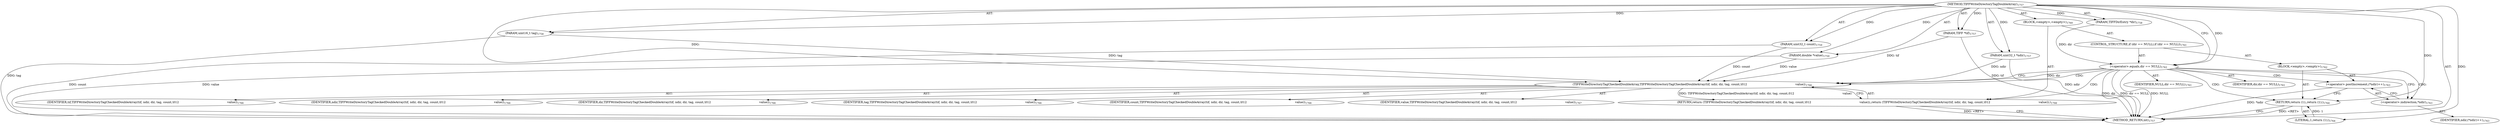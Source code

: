 digraph "TIFFWriteDirectoryTagDoubleArray" {  
"68676" [label = <(METHOD,TIFFWriteDirectoryTagDoubleArray)<SUB>1757</SUB>> ]
"68677" [label = <(PARAM,TIFF *tif)<SUB>1757</SUB>> ]
"68678" [label = <(PARAM,uint32_t *ndir)<SUB>1757</SUB>> ]
"68679" [label = <(PARAM,TIFFDirEntry *dir)<SUB>1758</SUB>> ]
"68680" [label = <(PARAM,uint16_t tag)<SUB>1758</SUB>> ]
"68681" [label = <(PARAM,uint32_t count)<SUB>1759</SUB>> ]
"68682" [label = <(PARAM,double *value)<SUB>1759</SUB>> ]
"68683" [label = <(BLOCK,&lt;empty&gt;,&lt;empty&gt;)<SUB>1760</SUB>> ]
"68684" [label = <(CONTROL_STRUCTURE,if (dir == NULL),if (dir == NULL))<SUB>1761</SUB>> ]
"68685" [label = <(&lt;operator&gt;.equals,dir == NULL)<SUB>1761</SUB>> ]
"68686" [label = <(IDENTIFIER,dir,dir == NULL)<SUB>1761</SUB>> ]
"68687" [label = <(IDENTIFIER,NULL,dir == NULL)<SUB>1761</SUB>> ]
"68688" [label = <(BLOCK,&lt;empty&gt;,&lt;empty&gt;)<SUB>1762</SUB>> ]
"68689" [label = <(&lt;operator&gt;.postIncrement,(*ndir)++)<SUB>1763</SUB>> ]
"68690" [label = <(&lt;operator&gt;.indirection,*ndir)<SUB>1763</SUB>> ]
"68691" [label = <(IDENTIFIER,ndir,(*ndir)++)<SUB>1763</SUB>> ]
"68692" [label = <(RETURN,return (1);,return (1);)<SUB>1764</SUB>> ]
"68693" [label = <(LITERAL,1,return (1);)<SUB>1764</SUB>> ]
"68694" [label = <(RETURN,return (TIFFWriteDirectoryTagCheckedDoubleArray(tif, ndir, dir, tag, count,\012                                                    value));,return (TIFFWriteDirectoryTagCheckedDoubleArray(tif, ndir, dir, tag, count,\012                                                    value));)<SUB>1766</SUB>> ]
"68695" [label = <(TIFFWriteDirectoryTagCheckedDoubleArray,TIFFWriteDirectoryTagCheckedDoubleArray(tif, ndir, dir, tag, count,\012                                                    value))<SUB>1766</SUB>> ]
"68696" [label = <(IDENTIFIER,tif,TIFFWriteDirectoryTagCheckedDoubleArray(tif, ndir, dir, tag, count,\012                                                    value))<SUB>1766</SUB>> ]
"68697" [label = <(IDENTIFIER,ndir,TIFFWriteDirectoryTagCheckedDoubleArray(tif, ndir, dir, tag, count,\012                                                    value))<SUB>1766</SUB>> ]
"68698" [label = <(IDENTIFIER,dir,TIFFWriteDirectoryTagCheckedDoubleArray(tif, ndir, dir, tag, count,\012                                                    value))<SUB>1766</SUB>> ]
"68699" [label = <(IDENTIFIER,tag,TIFFWriteDirectoryTagCheckedDoubleArray(tif, ndir, dir, tag, count,\012                                                    value))<SUB>1766</SUB>> ]
"68700" [label = <(IDENTIFIER,count,TIFFWriteDirectoryTagCheckedDoubleArray(tif, ndir, dir, tag, count,\012                                                    value))<SUB>1766</SUB>> ]
"68701" [label = <(IDENTIFIER,value,TIFFWriteDirectoryTagCheckedDoubleArray(tif, ndir, dir, tag, count,\012                                                    value))<SUB>1767</SUB>> ]
"68702" [label = <(METHOD_RETURN,int)<SUB>1757</SUB>> ]
  "68676" -> "68677"  [ label = "AST: "] 
  "68676" -> "68678"  [ label = "AST: "] 
  "68676" -> "68679"  [ label = "AST: "] 
  "68676" -> "68680"  [ label = "AST: "] 
  "68676" -> "68681"  [ label = "AST: "] 
  "68676" -> "68682"  [ label = "AST: "] 
  "68676" -> "68683"  [ label = "AST: "] 
  "68676" -> "68702"  [ label = "AST: "] 
  "68683" -> "68684"  [ label = "AST: "] 
  "68683" -> "68694"  [ label = "AST: "] 
  "68684" -> "68685"  [ label = "AST: "] 
  "68684" -> "68688"  [ label = "AST: "] 
  "68685" -> "68686"  [ label = "AST: "] 
  "68685" -> "68687"  [ label = "AST: "] 
  "68688" -> "68689"  [ label = "AST: "] 
  "68688" -> "68692"  [ label = "AST: "] 
  "68689" -> "68690"  [ label = "AST: "] 
  "68690" -> "68691"  [ label = "AST: "] 
  "68692" -> "68693"  [ label = "AST: "] 
  "68694" -> "68695"  [ label = "AST: "] 
  "68695" -> "68696"  [ label = "AST: "] 
  "68695" -> "68697"  [ label = "AST: "] 
  "68695" -> "68698"  [ label = "AST: "] 
  "68695" -> "68699"  [ label = "AST: "] 
  "68695" -> "68700"  [ label = "AST: "] 
  "68695" -> "68701"  [ label = "AST: "] 
  "68694" -> "68702"  [ label = "CFG: "] 
  "68685" -> "68690"  [ label = "CFG: "] 
  "68685" -> "68695"  [ label = "CFG: "] 
  "68695" -> "68694"  [ label = "CFG: "] 
  "68689" -> "68692"  [ label = "CFG: "] 
  "68692" -> "68702"  [ label = "CFG: "] 
  "68690" -> "68689"  [ label = "CFG: "] 
  "68676" -> "68685"  [ label = "CFG: "] 
  "68692" -> "68702"  [ label = "DDG: &lt;RET&gt;"] 
  "68694" -> "68702"  [ label = "DDG: &lt;RET&gt;"] 
  "68677" -> "68702"  [ label = "DDG: tif"] 
  "68678" -> "68702"  [ label = "DDG: ndir"] 
  "68680" -> "68702"  [ label = "DDG: tag"] 
  "68681" -> "68702"  [ label = "DDG: count"] 
  "68682" -> "68702"  [ label = "DDG: value"] 
  "68685" -> "68702"  [ label = "DDG: dir"] 
  "68685" -> "68702"  [ label = "DDG: dir == NULL"] 
  "68689" -> "68702"  [ label = "DDG: *ndir"] 
  "68685" -> "68702"  [ label = "DDG: NULL"] 
  "68676" -> "68677"  [ label = "DDG: "] 
  "68676" -> "68678"  [ label = "DDG: "] 
  "68676" -> "68679"  [ label = "DDG: "] 
  "68676" -> "68680"  [ label = "DDG: "] 
  "68676" -> "68681"  [ label = "DDG: "] 
  "68676" -> "68682"  [ label = "DDG: "] 
  "68695" -> "68694"  [ label = "DDG: TIFFWriteDirectoryTagCheckedDoubleArray(tif, ndir, dir, tag, count,\012                                                    value)"] 
  "68679" -> "68685"  [ label = "DDG: dir"] 
  "68676" -> "68685"  [ label = "DDG: "] 
  "68693" -> "68692"  [ label = "DDG: 1"] 
  "68676" -> "68692"  [ label = "DDG: "] 
  "68677" -> "68695"  [ label = "DDG: tif"] 
  "68676" -> "68695"  [ label = "DDG: "] 
  "68678" -> "68695"  [ label = "DDG: ndir"] 
  "68685" -> "68695"  [ label = "DDG: dir"] 
  "68680" -> "68695"  [ label = "DDG: tag"] 
  "68681" -> "68695"  [ label = "DDG: count"] 
  "68682" -> "68695"  [ label = "DDG: value"] 
  "68676" -> "68693"  [ label = "DDG: "] 
  "68685" -> "68689"  [ label = "CDG: "] 
  "68685" -> "68690"  [ label = "CDG: "] 
  "68685" -> "68692"  [ label = "CDG: "] 
  "68685" -> "68694"  [ label = "CDG: "] 
  "68685" -> "68695"  [ label = "CDG: "] 
}
